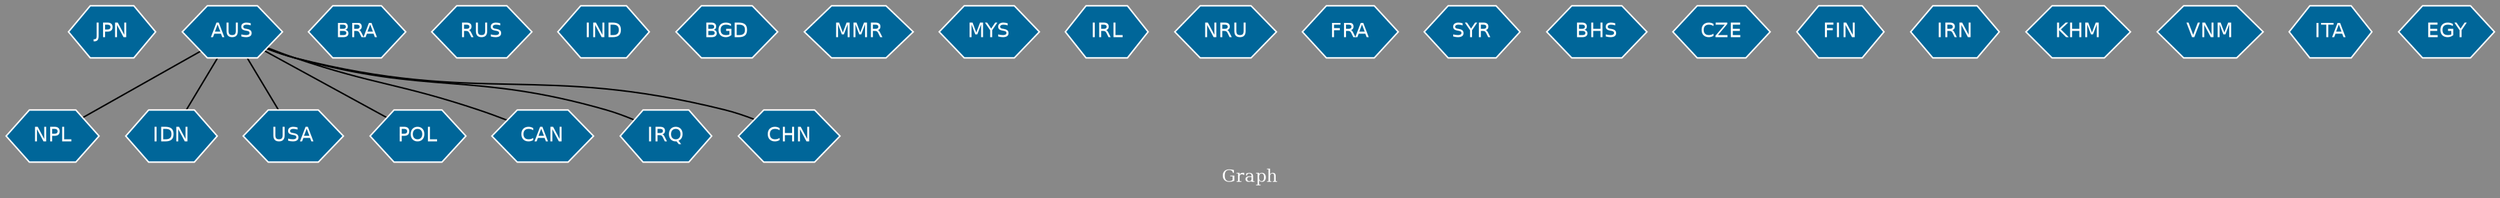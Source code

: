 // Countries together in item graph
graph {
	graph [bgcolor="#888888" fontcolor=white fontsize=12 label="Graph" outputorder=edgesfirst overlap=prism]
	node [color=white fillcolor="#006699" fontcolor=white fontname=Helvetica shape=hexagon style=filled]
	edge [arrowhead=open color=black fontcolor=white fontname=Courier fontsize=12]
		JPN [label=JPN]
		AUS [label=AUS]
		BRA [label=BRA]
		RUS [label=RUS]
		NPL [label=NPL]
		IND [label=IND]
		IDN [label=IDN]
		BGD [label=BGD]
		USA [label=USA]
		MMR [label=MMR]
		MYS [label=MYS]
		IRL [label=IRL]
		POL [label=POL]
		NRU [label=NRU]
		CAN [label=CAN]
		FRA [label=FRA]
		IRQ [label=IRQ]
		CHN [label=CHN]
		SYR [label=SYR]
		BHS [label=BHS]
		CZE [label=CZE]
		FIN [label=FIN]
		IRN [label=IRN]
		KHM [label=KHM]
		VNM [label=VNM]
		ITA [label=ITA]
		EGY [label=EGY]
			AUS -- CHN [weight=1]
			AUS -- IDN [weight=1]
			AUS -- USA [weight=2]
			AUS -- IRQ [weight=1]
			AUS -- POL [weight=1]
			AUS -- CAN [weight=1]
			AUS -- NPL [weight=5]
}